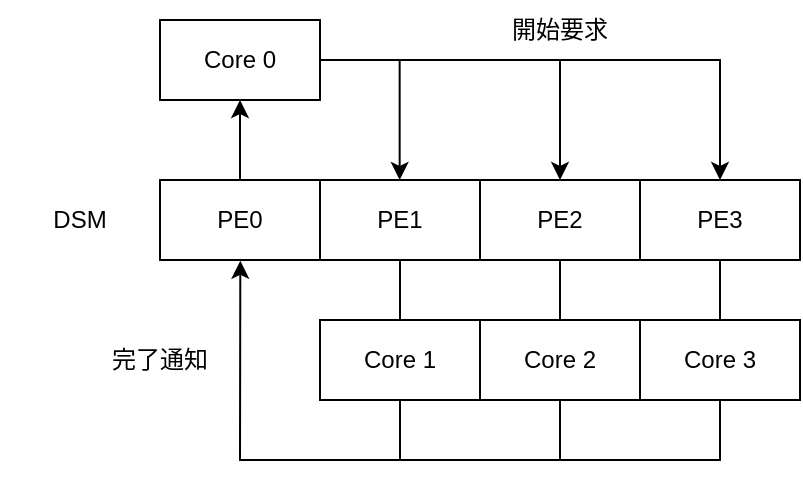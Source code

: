 <mxfile version="26.0.6">
  <diagram name="ページ1" id="RiC1qsOWWhuBx3b6LQET">
    <mxGraphModel dx="576" dy="307" grid="1" gridSize="10" guides="1" tooltips="1" connect="1" arrows="1" fold="1" page="1" pageScale="1" pageWidth="827" pageHeight="1169" math="0" shadow="0">
      <root>
        <mxCell id="0" />
        <mxCell id="1" parent="0" />
        <mxCell id="qzr4x4b0WC48PWO0vG4D-1" value="PE0" style="rounded=0;whiteSpace=wrap;html=1;" vertex="1" parent="1">
          <mxGeometry x="160" y="520" width="80" height="40" as="geometry" />
        </mxCell>
        <mxCell id="qzr4x4b0WC48PWO0vG4D-2" value="PE1" style="rounded=0;whiteSpace=wrap;html=1;" vertex="1" parent="1">
          <mxGeometry x="240" y="520" width="80" height="40" as="geometry" />
        </mxCell>
        <mxCell id="qzr4x4b0WC48PWO0vG4D-3" value="PE2" style="rounded=0;whiteSpace=wrap;html=1;" vertex="1" parent="1">
          <mxGeometry x="320" y="520" width="80" height="40" as="geometry" />
        </mxCell>
        <mxCell id="qzr4x4b0WC48PWO0vG4D-4" value="PE3" style="rounded=0;whiteSpace=wrap;html=1;" vertex="1" parent="1">
          <mxGeometry x="400" y="520" width="80" height="40" as="geometry" />
        </mxCell>
        <mxCell id="qzr4x4b0WC48PWO0vG4D-6" value="Core 0" style="rounded=0;whiteSpace=wrap;html=1;" vertex="1" parent="1">
          <mxGeometry x="160" y="440" width="80" height="40" as="geometry" />
        </mxCell>
        <mxCell id="qzr4x4b0WC48PWO0vG4D-7" value="Core 1" style="rounded=0;whiteSpace=wrap;html=1;" vertex="1" parent="1">
          <mxGeometry x="240" y="590" width="80" height="40" as="geometry" />
        </mxCell>
        <mxCell id="qzr4x4b0WC48PWO0vG4D-8" value="Core 2" style="rounded=0;whiteSpace=wrap;html=1;" vertex="1" parent="1">
          <mxGeometry x="320" y="590" width="80" height="40" as="geometry" />
        </mxCell>
        <mxCell id="qzr4x4b0WC48PWO0vG4D-9" value="Core 3" style="rounded=0;whiteSpace=wrap;html=1;" vertex="1" parent="1">
          <mxGeometry x="400" y="590" width="80" height="40" as="geometry" />
        </mxCell>
        <mxCell id="qzr4x4b0WC48PWO0vG4D-14" value="" style="endArrow=classic;html=1;rounded=0;exitX=0.5;exitY=1;exitDx=0;exitDy=0;entryX=0.502;entryY=1.01;entryDx=0;entryDy=0;entryPerimeter=0;" edge="1" parent="1" source="qzr4x4b0WC48PWO0vG4D-7" target="qzr4x4b0WC48PWO0vG4D-1">
          <mxGeometry width="50" height="50" relative="1" as="geometry">
            <mxPoint x="280" y="623.68" as="sourcePoint" />
            <mxPoint x="200" y="600" as="targetPoint" />
            <Array as="points">
              <mxPoint x="280" y="660" />
              <mxPoint x="200" y="660" />
            </Array>
          </mxGeometry>
        </mxCell>
        <mxCell id="qzr4x4b0WC48PWO0vG4D-15" value="" style="endArrow=none;html=1;rounded=0;entryX=0.5;entryY=1;entryDx=0;entryDy=0;" edge="1" parent="1" target="qzr4x4b0WC48PWO0vG4D-8">
          <mxGeometry width="50" height="50" relative="1" as="geometry">
            <mxPoint x="280" y="660" as="sourcePoint" />
            <mxPoint x="350" y="640" as="targetPoint" />
            <Array as="points">
              <mxPoint x="360" y="660" />
            </Array>
          </mxGeometry>
        </mxCell>
        <mxCell id="qzr4x4b0WC48PWO0vG4D-16" value="" style="endArrow=none;html=1;rounded=0;entryX=0.5;entryY=1;entryDx=0;entryDy=0;" edge="1" parent="1" target="qzr4x4b0WC48PWO0vG4D-9">
          <mxGeometry width="50" height="50" relative="1" as="geometry">
            <mxPoint x="360" y="660" as="sourcePoint" />
            <mxPoint x="440" y="640" as="targetPoint" />
            <Array as="points">
              <mxPoint x="440" y="660" />
            </Array>
          </mxGeometry>
        </mxCell>
        <mxCell id="qzr4x4b0WC48PWO0vG4D-17" value="" style="endArrow=classic;html=1;rounded=0;exitX=1;exitY=0.5;exitDx=0;exitDy=0;entryX=0.5;entryY=0;entryDx=0;entryDy=0;" edge="1" parent="1" source="qzr4x4b0WC48PWO0vG4D-6" target="qzr4x4b0WC48PWO0vG4D-4">
          <mxGeometry width="50" height="50" relative="1" as="geometry">
            <mxPoint x="260" y="600" as="sourcePoint" />
            <mxPoint x="310" y="550" as="targetPoint" />
            <Array as="points">
              <mxPoint x="440" y="460" />
            </Array>
          </mxGeometry>
        </mxCell>
        <mxCell id="qzr4x4b0WC48PWO0vG4D-18" value="" style="endArrow=classic;html=1;rounded=0;entryX=0.5;entryY=0;entryDx=0;entryDy=0;" edge="1" parent="1" target="qzr4x4b0WC48PWO0vG4D-3">
          <mxGeometry width="50" height="50" relative="1" as="geometry">
            <mxPoint x="360" y="460" as="sourcePoint" />
            <mxPoint x="310" y="550" as="targetPoint" />
          </mxGeometry>
        </mxCell>
        <mxCell id="qzr4x4b0WC48PWO0vG4D-19" value="" style="endArrow=classic;html=1;rounded=0;entryX=0.5;entryY=0;entryDx=0;entryDy=0;" edge="1" parent="1">
          <mxGeometry width="50" height="50" relative="1" as="geometry">
            <mxPoint x="279.83" y="460" as="sourcePoint" />
            <mxPoint x="279.83" y="520" as="targetPoint" />
          </mxGeometry>
        </mxCell>
        <mxCell id="qzr4x4b0WC48PWO0vG4D-21" value="" style="endArrow=none;html=1;rounded=0;exitX=0.5;exitY=0;exitDx=0;exitDy=0;entryX=0.5;entryY=1;entryDx=0;entryDy=0;" edge="1" parent="1" source="qzr4x4b0WC48PWO0vG4D-7" target="qzr4x4b0WC48PWO0vG4D-2">
          <mxGeometry width="50" height="50" relative="1" as="geometry">
            <mxPoint x="260" y="600" as="sourcePoint" />
            <mxPoint x="310" y="550" as="targetPoint" />
          </mxGeometry>
        </mxCell>
        <mxCell id="qzr4x4b0WC48PWO0vG4D-22" value="" style="endArrow=none;html=1;rounded=0;entryX=0.5;entryY=1;entryDx=0;entryDy=0;exitX=0.5;exitY=0;exitDx=0;exitDy=0;" edge="1" parent="1" source="qzr4x4b0WC48PWO0vG4D-8" target="qzr4x4b0WC48PWO0vG4D-3">
          <mxGeometry width="50" height="50" relative="1" as="geometry">
            <mxPoint x="370.17" y="590" as="sourcePoint" />
            <mxPoint x="370" y="560" as="targetPoint" />
          </mxGeometry>
        </mxCell>
        <mxCell id="qzr4x4b0WC48PWO0vG4D-23" value="" style="endArrow=none;html=1;rounded=0;exitX=0.5;exitY=0;exitDx=0;exitDy=0;entryX=0.5;entryY=1;entryDx=0;entryDy=0;" edge="1" parent="1" source="qzr4x4b0WC48PWO0vG4D-9" target="qzr4x4b0WC48PWO0vG4D-4">
          <mxGeometry width="50" height="50" relative="1" as="geometry">
            <mxPoint x="450.0" y="610" as="sourcePoint" />
            <mxPoint x="450.0" y="570" as="targetPoint" />
          </mxGeometry>
        </mxCell>
        <mxCell id="qzr4x4b0WC48PWO0vG4D-24" value="" style="endArrow=classic;html=1;rounded=0;exitX=0.5;exitY=0;exitDx=0;exitDy=0;entryX=0.5;entryY=1;entryDx=0;entryDy=0;" edge="1" parent="1" source="qzr4x4b0WC48PWO0vG4D-1" target="qzr4x4b0WC48PWO0vG4D-6">
          <mxGeometry width="50" height="50" relative="1" as="geometry">
            <mxPoint x="260" y="600" as="sourcePoint" />
            <mxPoint x="310" y="550" as="targetPoint" />
          </mxGeometry>
        </mxCell>
        <mxCell id="qzr4x4b0WC48PWO0vG4D-25" value="開始要求" style="text;strokeColor=none;align=center;fillColor=none;html=1;verticalAlign=middle;whiteSpace=wrap;rounded=0;" vertex="1" parent="1">
          <mxGeometry x="315" y="430" width="90" height="30" as="geometry" />
        </mxCell>
        <mxCell id="qzr4x4b0WC48PWO0vG4D-26" value="完了通知" style="text;strokeColor=none;align=center;fillColor=none;html=1;verticalAlign=middle;whiteSpace=wrap;rounded=0;" vertex="1" parent="1">
          <mxGeometry x="120" y="595" width="80" height="30" as="geometry" />
        </mxCell>
        <mxCell id="qzr4x4b0WC48PWO0vG4D-27" value="DSM" style="text;strokeColor=none;align=center;fillColor=none;html=1;verticalAlign=middle;whiteSpace=wrap;rounded=0;" vertex="1" parent="1">
          <mxGeometry x="80" y="525" width="80" height="30" as="geometry" />
        </mxCell>
      </root>
    </mxGraphModel>
  </diagram>
</mxfile>
